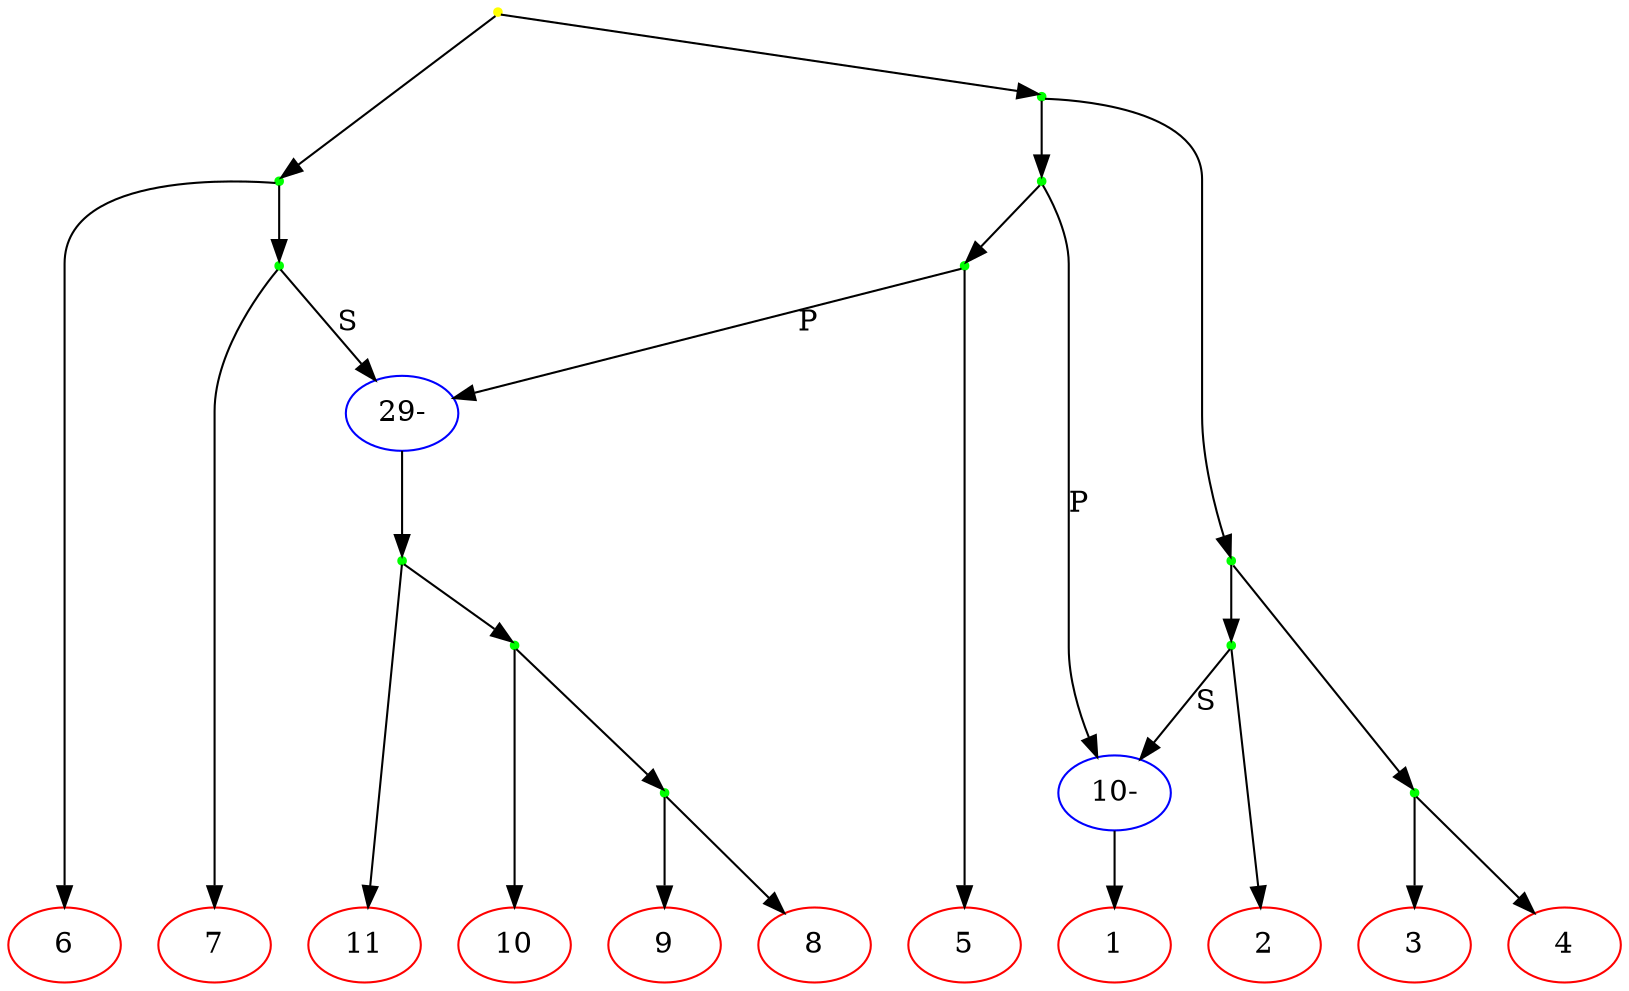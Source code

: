 digraph ARG {
  { rank = same; 0; 1; 2; 3; 4; 5; 6; 7; 8; 9; 10; }
  0 [label="1",color=red];
  13 -> 0;
  1 [label="2",color=red];
  14 -> 1;
  2 [label="3",color=red];
  15 -> 2;
  3 [label="4",color=red];
  15 -> 3;
  4 [label="5",color=red];
  19 -> 4;
  5 [label="6",color=red];
  23 -> 5;
  6 [label="7",color=red];
  21 -> 6;
  7 [label="8",color=red];
  11 -> 7;
  8 [label="9",color=red];
  11 -> 8;
  9 [label="10",color=red];
  12 -> 9;
  10 [label="11",color=red];
  16 -> 10;
  11 [label="",shape=point,color=green];
  12 -> 11;
  12 [label="",shape=point,color=green];
  16 -> 12;
  13 [label="10-",color=blue];
  20 -> 13 [label="P"]
  14 -> 13 [label="S"]
  14 [label="",shape=point,color=green];
  17 -> 14;
  15 [label="",shape=point,color=green];
  17 -> 15;
  16 [label="",shape=point,color=green];
  18 -> 16;
  17 [label="",shape=point,color=green];
  22 -> 17;
  18 [label="29-",color=blue];
  19 -> 18 [label="P"]
  21 -> 18 [label="S"]
  19 [label="",shape=point,color=green];
  20 -> 19;
  20 [label="",shape=point,color=green];
  22 -> 20;
  21 [label="",shape=point,color=green];
  23 -> 21;
  22 [label="",shape=point,color=green];
  24 -> 22;
  23 [label="",shape=point,color=green];
  24 -> 23;
  24 [label="",shape=point,color=yellow];
}
